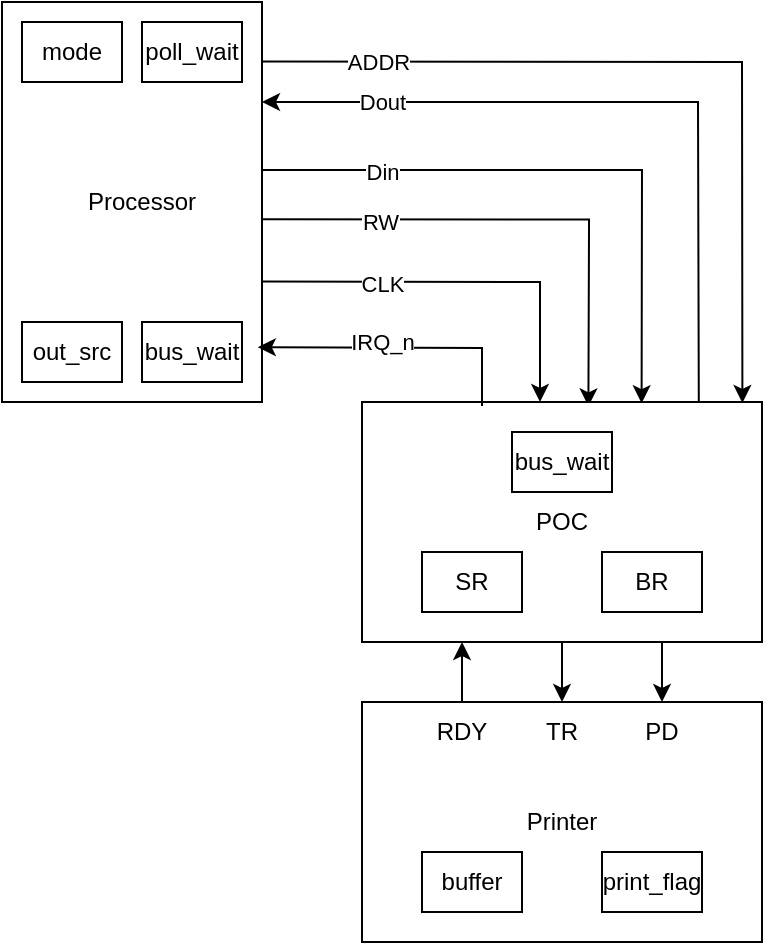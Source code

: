 <mxfile version="26.0.16">
  <diagram name="第 1 页" id="cGG2zt_rTAJjA9HNFBLU">
    <mxGraphModel dx="956" dy="601" grid="0" gridSize="10" guides="1" tooltips="1" connect="1" arrows="1" fold="1" page="1" pageScale="1" pageWidth="827" pageHeight="1169" math="0" shadow="0">
      <root>
        <mxCell id="0" />
        <mxCell id="1" parent="0" />
        <mxCell id="lLVgDj01VNYLqM6X-6IL-7" value="" style="endArrow=classic;html=1;rounded=0;entryX=0.951;entryY=0.004;entryDx=0;entryDy=0;entryPerimeter=0;exitX=0.985;exitY=0.149;exitDx=0;exitDy=0;exitPerimeter=0;" edge="1" parent="1" source="lLVgDj01VNYLqM6X-6IL-1" target="lLVgDj01VNYLqM6X-6IL-2">
          <mxGeometry width="50" height="50" relative="1" as="geometry">
            <mxPoint x="162.04" y="70.48" as="sourcePoint" />
            <mxPoint x="430.4" y="249.28" as="targetPoint" />
            <Array as="points">
              <mxPoint x="430" y="70" />
            </Array>
          </mxGeometry>
        </mxCell>
        <mxCell id="lLVgDj01VNYLqM6X-6IL-48" value="ADDR" style="edgeLabel;html=1;align=center;verticalAlign=middle;resizable=0;points=[];" vertex="1" connectable="0" parent="lLVgDj01VNYLqM6X-6IL-7">
          <mxGeometry x="-0.709" relative="1" as="geometry">
            <mxPoint as="offset" />
          </mxGeometry>
        </mxCell>
        <mxCell id="lLVgDj01VNYLqM6X-6IL-8" value="" style="endArrow=classic;html=1;rounded=0;exitX=0.842;exitY=0;exitDx=0;exitDy=0;entryX=1;entryY=0.25;entryDx=0;entryDy=0;exitPerimeter=0;" edge="1" parent="1" source="lLVgDj01VNYLqM6X-6IL-2" target="lLVgDj01VNYLqM6X-6IL-1">
          <mxGeometry width="50" height="50" relative="1" as="geometry">
            <mxPoint x="520" y="280" as="sourcePoint" />
            <mxPoint x="470" y="330" as="targetPoint" />
            <Array as="points">
              <mxPoint x="408" y="90" />
            </Array>
          </mxGeometry>
        </mxCell>
        <mxCell id="lLVgDj01VNYLqM6X-6IL-16" value="Dout" style="edgeLabel;html=1;align=center;verticalAlign=middle;resizable=0;points=[];" vertex="1" connectable="0" parent="lLVgDj01VNYLqM6X-6IL-8">
          <mxGeometry x="-0.499" y="-1" relative="1" as="geometry">
            <mxPoint x="-159" y="-58" as="offset" />
          </mxGeometry>
        </mxCell>
        <mxCell id="lLVgDj01VNYLqM6X-6IL-9" value="" style="endArrow=classic;html=1;rounded=0;exitX=0.997;exitY=0.42;exitDx=0;exitDy=0;exitPerimeter=0;entryX=0.699;entryY=0.005;entryDx=0;entryDy=0;entryPerimeter=0;" edge="1" parent="1" source="lLVgDj01VNYLqM6X-6IL-1" target="lLVgDj01VNYLqM6X-6IL-2">
          <mxGeometry width="50" height="50" relative="1" as="geometry">
            <mxPoint x="160" y="130" as="sourcePoint" />
            <mxPoint x="210" y="80" as="targetPoint" />
            <Array as="points">
              <mxPoint x="240" y="124" />
              <mxPoint x="380" y="124" />
            </Array>
          </mxGeometry>
        </mxCell>
        <mxCell id="lLVgDj01VNYLqM6X-6IL-17" value="Din" style="edgeLabel;html=1;align=center;verticalAlign=middle;resizable=0;points=[];" vertex="1" connectable="0" parent="lLVgDj01VNYLqM6X-6IL-9">
          <mxGeometry x="-0.391" y="-1" relative="1" as="geometry">
            <mxPoint x="-33" as="offset" />
          </mxGeometry>
        </mxCell>
        <mxCell id="lLVgDj01VNYLqM6X-6IL-10" value="" style="endArrow=classic;html=1;rounded=0;exitX=1.004;exitY=0.543;exitDx=0;exitDy=0;exitPerimeter=0;entryX=0.566;entryY=0.018;entryDx=0;entryDy=0;entryPerimeter=0;" edge="1" parent="1" source="lLVgDj01VNYLqM6X-6IL-1" target="lLVgDj01VNYLqM6X-6IL-2">
          <mxGeometry width="50" height="50" relative="1" as="geometry">
            <mxPoint x="160.0" y="148.96" as="sourcePoint" />
            <mxPoint x="353.72" y="300" as="targetPoint" />
            <Array as="points">
              <mxPoint x="353.52" y="148.76" />
            </Array>
          </mxGeometry>
        </mxCell>
        <mxCell id="lLVgDj01VNYLqM6X-6IL-18" value="RW" style="edgeLabel;html=1;align=center;verticalAlign=middle;resizable=0;points=[];" vertex="1" connectable="0" parent="lLVgDj01VNYLqM6X-6IL-10">
          <mxGeometry x="-0.325" y="-3" relative="1" as="geometry">
            <mxPoint x="-28" y="-2" as="offset" />
          </mxGeometry>
        </mxCell>
        <mxCell id="lLVgDj01VNYLqM6X-6IL-11" value="" style="endArrow=classic;html=1;rounded=0;exitX=0.985;exitY=0.699;exitDx=0;exitDy=0;entryX=0.445;entryY=0;entryDx=0;entryDy=0;entryPerimeter=0;exitPerimeter=0;" edge="1" parent="1" source="lLVgDj01VNYLqM6X-6IL-1" target="lLVgDj01VNYLqM6X-6IL-2">
          <mxGeometry width="50" height="50" relative="1" as="geometry">
            <mxPoint x="470" y="330" as="sourcePoint" />
            <mxPoint x="520" y="280" as="targetPoint" />
            <Array as="points">
              <mxPoint x="329" y="180" />
            </Array>
          </mxGeometry>
        </mxCell>
        <mxCell id="lLVgDj01VNYLqM6X-6IL-19" value="CLK" style="edgeLabel;html=1;align=center;verticalAlign=middle;resizable=0;points=[];" vertex="1" connectable="0" parent="lLVgDj01VNYLqM6X-6IL-11">
          <mxGeometry x="-0.654" y="-1" relative="1" as="geometry">
            <mxPoint x="27" as="offset" />
          </mxGeometry>
        </mxCell>
        <mxCell id="lLVgDj01VNYLqM6X-6IL-13" value="" style="group" vertex="1" connectable="0" parent="1">
          <mxGeometry x="240" y="240" width="200" height="120" as="geometry" />
        </mxCell>
        <mxCell id="lLVgDj01VNYLqM6X-6IL-37" value="" style="group" vertex="1" connectable="0" parent="lLVgDj01VNYLqM6X-6IL-13">
          <mxGeometry width="200" height="120" as="geometry" />
        </mxCell>
        <mxCell id="lLVgDj01VNYLqM6X-6IL-2" value="" style="rounded=0;whiteSpace=wrap;html=1;" vertex="1" parent="lLVgDj01VNYLqM6X-6IL-37">
          <mxGeometry width="200" height="120" as="geometry" />
        </mxCell>
        <mxCell id="lLVgDj01VNYLqM6X-6IL-5" value="POC" style="text;html=1;align=center;verticalAlign=middle;whiteSpace=wrap;rounded=0;" vertex="1" parent="lLVgDj01VNYLqM6X-6IL-37">
          <mxGeometry x="70" y="45" width="60" height="30" as="geometry" />
        </mxCell>
        <mxCell id="lLVgDj01VNYLqM6X-6IL-33" value="BR" style="text;html=1;align=center;verticalAlign=middle;whiteSpace=wrap;rounded=0;strokeColor=default;" vertex="1" parent="lLVgDj01VNYLqM6X-6IL-37">
          <mxGeometry x="120" y="75" width="50" height="30" as="geometry" />
        </mxCell>
        <mxCell id="lLVgDj01VNYLqM6X-6IL-35" value="SR" style="text;html=1;align=center;verticalAlign=middle;whiteSpace=wrap;rounded=0;strokeColor=default;" vertex="1" parent="lLVgDj01VNYLqM6X-6IL-37">
          <mxGeometry x="30" y="75" width="50" height="30" as="geometry" />
        </mxCell>
        <mxCell id="lLVgDj01VNYLqM6X-6IL-44" value="bus_wait" style="text;html=1;align=center;verticalAlign=middle;whiteSpace=wrap;rounded=0;strokeColor=default;" vertex="1" parent="lLVgDj01VNYLqM6X-6IL-37">
          <mxGeometry x="75" y="15" width="50" height="30" as="geometry" />
        </mxCell>
        <mxCell id="lLVgDj01VNYLqM6X-6IL-14" value="" style="group" vertex="1" connectable="0" parent="1">
          <mxGeometry x="70" y="40" width="120" height="200" as="geometry" />
        </mxCell>
        <mxCell id="lLVgDj01VNYLqM6X-6IL-1" value="" style="rounded=0;whiteSpace=wrap;html=1;" vertex="1" parent="lLVgDj01VNYLqM6X-6IL-14">
          <mxGeometry x="-10" width="130" height="200" as="geometry" />
        </mxCell>
        <mxCell id="lLVgDj01VNYLqM6X-6IL-4" value="Processor" style="text;html=1;align=center;verticalAlign=middle;whiteSpace=wrap;rounded=0;" vertex="1" parent="lLVgDj01VNYLqM6X-6IL-14">
          <mxGeometry x="30" y="85" width="60" height="30" as="geometry" />
        </mxCell>
        <mxCell id="lLVgDj01VNYLqM6X-6IL-39" value="mode" style="text;html=1;align=center;verticalAlign=middle;whiteSpace=wrap;rounded=0;strokeColor=default;" vertex="1" parent="lLVgDj01VNYLqM6X-6IL-14">
          <mxGeometry y="10" width="50" height="30" as="geometry" />
        </mxCell>
        <mxCell id="lLVgDj01VNYLqM6X-6IL-41" value="out_src" style="text;html=1;align=center;verticalAlign=middle;whiteSpace=wrap;rounded=0;strokeColor=default;" vertex="1" parent="lLVgDj01VNYLqM6X-6IL-14">
          <mxGeometry y="160" width="50" height="30" as="geometry" />
        </mxCell>
        <mxCell id="lLVgDj01VNYLqM6X-6IL-42" value="poll_wait" style="text;html=1;align=center;verticalAlign=middle;whiteSpace=wrap;rounded=0;strokeColor=default;" vertex="1" parent="lLVgDj01VNYLqM6X-6IL-14">
          <mxGeometry x="60" y="10" width="50" height="30" as="geometry" />
        </mxCell>
        <mxCell id="lLVgDj01VNYLqM6X-6IL-43" value="bus_wait" style="text;html=1;align=center;verticalAlign=middle;whiteSpace=wrap;rounded=0;strokeColor=default;" vertex="1" parent="lLVgDj01VNYLqM6X-6IL-14">
          <mxGeometry x="60" y="160" width="50" height="30" as="geometry" />
        </mxCell>
        <mxCell id="lLVgDj01VNYLqM6X-6IL-12" value="" style="endArrow=classic;html=1;rounded=0;exitX=0.3;exitY=0.017;exitDx=0;exitDy=0;exitPerimeter=0;entryX=0.984;entryY=0.863;entryDx=0;entryDy=0;entryPerimeter=0;" edge="1" parent="1" source="lLVgDj01VNYLqM6X-6IL-2" target="lLVgDj01VNYLqM6X-6IL-1">
          <mxGeometry width="50" height="50" relative="1" as="geometry">
            <mxPoint x="300" y="240" as="sourcePoint" />
            <mxPoint x="470" y="330" as="targetPoint" />
            <Array as="points">
              <mxPoint x="300" y="213" />
            </Array>
          </mxGeometry>
        </mxCell>
        <mxCell id="lLVgDj01VNYLqM6X-6IL-20" value="IRQ_n" style="edgeLabel;html=1;align=center;verticalAlign=middle;resizable=0;points=[];" vertex="1" connectable="0" parent="lLVgDj01VNYLqM6X-6IL-12">
          <mxGeometry x="-0.57" y="-2" relative="1" as="geometry">
            <mxPoint x="-49" y="-1" as="offset" />
          </mxGeometry>
        </mxCell>
        <mxCell id="lLVgDj01VNYLqM6X-6IL-22" value="" style="group" vertex="1" connectable="0" parent="1">
          <mxGeometry x="240" y="390" width="200" height="120" as="geometry" />
        </mxCell>
        <mxCell id="lLVgDj01VNYLqM6X-6IL-31" value="" style="group" vertex="1" connectable="0" parent="lLVgDj01VNYLqM6X-6IL-22">
          <mxGeometry width="200" height="120" as="geometry" />
        </mxCell>
        <mxCell id="lLVgDj01VNYLqM6X-6IL-3" value="" style="rounded=0;whiteSpace=wrap;html=1;" vertex="1" parent="lLVgDj01VNYLqM6X-6IL-31">
          <mxGeometry width="200" height="120" as="geometry" />
        </mxCell>
        <mxCell id="lLVgDj01VNYLqM6X-6IL-6" value="Printer" style="text;html=1;align=center;verticalAlign=middle;whiteSpace=wrap;rounded=0;" vertex="1" parent="lLVgDj01VNYLqM6X-6IL-31">
          <mxGeometry x="70" y="45" width="60" height="30" as="geometry" />
        </mxCell>
        <mxCell id="lLVgDj01VNYLqM6X-6IL-27" value="RDY" style="text;html=1;align=center;verticalAlign=middle;whiteSpace=wrap;rounded=0;" vertex="1" parent="lLVgDj01VNYLqM6X-6IL-31">
          <mxGeometry x="20" width="60" height="30" as="geometry" />
        </mxCell>
        <mxCell id="lLVgDj01VNYLqM6X-6IL-28" value="TR" style="text;html=1;align=center;verticalAlign=middle;whiteSpace=wrap;rounded=0;" vertex="1" parent="lLVgDj01VNYLqM6X-6IL-31">
          <mxGeometry x="70" width="60" height="30" as="geometry" />
        </mxCell>
        <mxCell id="lLVgDj01VNYLqM6X-6IL-29" value="PD" style="text;html=1;align=center;verticalAlign=middle;whiteSpace=wrap;rounded=0;" vertex="1" parent="lLVgDj01VNYLqM6X-6IL-31">
          <mxGeometry x="120" width="60" height="30" as="geometry" />
        </mxCell>
        <mxCell id="lLVgDj01VNYLqM6X-6IL-45" value="buffer" style="text;html=1;align=center;verticalAlign=middle;whiteSpace=wrap;rounded=0;strokeColor=default;" vertex="1" parent="lLVgDj01VNYLqM6X-6IL-31">
          <mxGeometry x="30" y="75" width="50" height="30" as="geometry" />
        </mxCell>
        <mxCell id="lLVgDj01VNYLqM6X-6IL-46" value="print_flag" style="text;html=1;align=center;verticalAlign=middle;whiteSpace=wrap;rounded=0;strokeColor=default;" vertex="1" parent="lLVgDj01VNYLqM6X-6IL-31">
          <mxGeometry x="120" y="75" width="50" height="30" as="geometry" />
        </mxCell>
        <mxCell id="lLVgDj01VNYLqM6X-6IL-25" value="" style="endArrow=classic;html=1;rounded=0;exitX=0.5;exitY=1;exitDx=0;exitDy=0;entryX=0.5;entryY=0;entryDx=0;entryDy=0;" edge="1" parent="1" source="lLVgDj01VNYLqM6X-6IL-2" target="lLVgDj01VNYLqM6X-6IL-3">
          <mxGeometry width="50" height="50" relative="1" as="geometry">
            <mxPoint x="510" y="410" as="sourcePoint" />
            <mxPoint x="560" y="360" as="targetPoint" />
          </mxGeometry>
        </mxCell>
        <mxCell id="lLVgDj01VNYLqM6X-6IL-26" value="" style="endArrow=classic;html=1;rounded=0;exitX=0.75;exitY=1;exitDx=0;exitDy=0;entryX=0.75;entryY=0;entryDx=0;entryDy=0;" edge="1" parent="1" source="lLVgDj01VNYLqM6X-6IL-2" target="lLVgDj01VNYLqM6X-6IL-3">
          <mxGeometry width="50" height="50" relative="1" as="geometry">
            <mxPoint x="510" y="410" as="sourcePoint" />
            <mxPoint x="560" y="360" as="targetPoint" />
          </mxGeometry>
        </mxCell>
        <mxCell id="lLVgDj01VNYLqM6X-6IL-23" value="" style="endArrow=classic;html=1;rounded=0;exitX=0.25;exitY=0;exitDx=0;exitDy=0;entryX=0.25;entryY=1;entryDx=0;entryDy=0;" edge="1" parent="1" source="lLVgDj01VNYLqM6X-6IL-3" target="lLVgDj01VNYLqM6X-6IL-2">
          <mxGeometry width="50" height="50" relative="1" as="geometry">
            <mxPoint x="560" y="360" as="sourcePoint" />
            <mxPoint x="510" y="410" as="targetPoint" />
          </mxGeometry>
        </mxCell>
      </root>
    </mxGraphModel>
  </diagram>
</mxfile>
